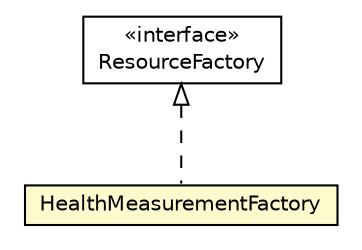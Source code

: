 #!/usr/local/bin/dot
#
# Class diagram 
# Generated by UMLGraph version R5_6-24-gf6e263 (http://www.umlgraph.org/)
#

digraph G {
	edge [fontname="Helvetica",fontsize=10,labelfontname="Helvetica",labelfontsize=10];
	node [fontname="Helvetica",fontsize=10,shape=plaintext];
	nodesep=0.25;
	ranksep=0.5;
	// org.universAAL.middleware.rdf.ResourceFactory
	c4323600 [label=<<table title="org.universAAL.middleware.rdf.ResourceFactory" border="0" cellborder="1" cellspacing="0" cellpadding="2" port="p" href="../../middleware/rdf/ResourceFactory.html">
		<tr><td><table border="0" cellspacing="0" cellpadding="1">
<tr><td align="center" balign="center"> &#171;interface&#187; </td></tr>
<tr><td align="center" balign="center"> ResourceFactory </td></tr>
		</table></td></tr>
		</table>>, URL="../../middleware/rdf/ResourceFactory.html", fontname="Helvetica", fontcolor="black", fontsize=10.0];
	// org.universAAL.ontology.healthmeasurement.HealthMeasurementFactory
	c4324519 [label=<<table title="org.universAAL.ontology.healthmeasurement.HealthMeasurementFactory" border="0" cellborder="1" cellspacing="0" cellpadding="2" port="p" bgcolor="lemonChiffon" href="./HealthMeasurementFactory.html">
		<tr><td><table border="0" cellspacing="0" cellpadding="1">
<tr><td align="center" balign="center"> HealthMeasurementFactory </td></tr>
		</table></td></tr>
		</table>>, URL="./HealthMeasurementFactory.html", fontname="Helvetica", fontcolor="black", fontsize=10.0];
	//org.universAAL.ontology.healthmeasurement.HealthMeasurementFactory implements org.universAAL.middleware.rdf.ResourceFactory
	c4323600:p -> c4324519:p [dir=back,arrowtail=empty,style=dashed];
}

